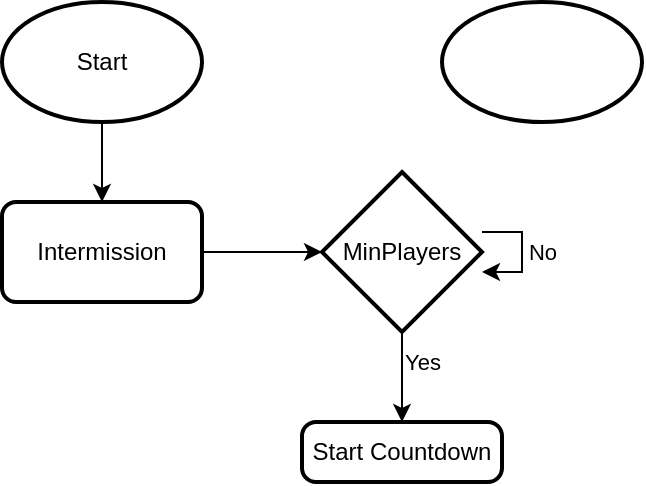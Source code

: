 <mxfile version="24.3.0" type="github">
  <diagram name="Strona-1" id="jlNhDV8Rwpr0uxGnopEM">
    <mxGraphModel dx="882" dy="612" grid="1" gridSize="10" guides="1" tooltips="1" connect="1" arrows="1" fold="1" page="1" pageScale="1" pageWidth="827" pageHeight="1169" math="0" shadow="0">
      <root>
        <mxCell id="0" />
        <mxCell id="1" parent="0" />
        <mxCell id="kG8gMviqTRcCaTFL-ExX-7" style="edgeStyle=orthogonalEdgeStyle;rounded=0;orthogonalLoop=1;jettySize=auto;html=1;entryX=0.5;entryY=0;entryDx=0;entryDy=0;" edge="1" parent="1" source="kG8gMviqTRcCaTFL-ExX-2" target="kG8gMviqTRcCaTFL-ExX-5">
          <mxGeometry relative="1" as="geometry" />
        </mxCell>
        <mxCell id="kG8gMviqTRcCaTFL-ExX-2" value="Start" style="strokeWidth=2;html=1;shape=mxgraph.flowchart.start_1;whiteSpace=wrap;" vertex="1" parent="1">
          <mxGeometry x="220" y="80" width="100" height="60" as="geometry" />
        </mxCell>
        <mxCell id="kG8gMviqTRcCaTFL-ExX-17" value="" style="edgeStyle=orthogonalEdgeStyle;rounded=0;orthogonalLoop=1;jettySize=auto;html=1;" edge="1" parent="1" source="kG8gMviqTRcCaTFL-ExX-5" target="kG8gMviqTRcCaTFL-ExX-9">
          <mxGeometry relative="1" as="geometry" />
        </mxCell>
        <mxCell id="kG8gMviqTRcCaTFL-ExX-5" value="Intermission" style="rounded=1;whiteSpace=wrap;html=1;absoluteArcSize=1;arcSize=14;strokeWidth=2;" vertex="1" parent="1">
          <mxGeometry x="220" y="180" width="100" height="50" as="geometry" />
        </mxCell>
        <mxCell id="kG8gMviqTRcCaTFL-ExX-8" value="Start Countdown" style="rounded=1;whiteSpace=wrap;html=1;absoluteArcSize=1;arcSize=14;strokeWidth=2;" vertex="1" parent="1">
          <mxGeometry x="370" y="290" width="100" height="30" as="geometry" />
        </mxCell>
        <mxCell id="kG8gMviqTRcCaTFL-ExX-13" value="" style="edgeStyle=orthogonalEdgeStyle;rounded=0;orthogonalLoop=1;jettySize=auto;html=1;" edge="1" parent="1" source="kG8gMviqTRcCaTFL-ExX-9" target="kG8gMviqTRcCaTFL-ExX-8">
          <mxGeometry relative="1" as="geometry">
            <Array as="points">
              <mxPoint x="420" y="260" />
              <mxPoint x="420" y="260" />
            </Array>
          </mxGeometry>
        </mxCell>
        <mxCell id="kG8gMviqTRcCaTFL-ExX-16" value="Yes" style="edgeLabel;html=1;align=center;verticalAlign=middle;resizable=0;points=[];" vertex="1" connectable="0" parent="kG8gMviqTRcCaTFL-ExX-13">
          <mxGeometry x="0.185" y="4" relative="1" as="geometry">
            <mxPoint x="6" y="-12" as="offset" />
          </mxGeometry>
        </mxCell>
        <mxCell id="kG8gMviqTRcCaTFL-ExX-9" value="MinPlayers" style="strokeWidth=2;html=1;shape=mxgraph.flowchart.decision;whiteSpace=wrap;" vertex="1" parent="1">
          <mxGeometry x="380" y="165" width="80" height="80" as="geometry" />
        </mxCell>
        <mxCell id="kG8gMviqTRcCaTFL-ExX-11" style="edgeStyle=orthogonalEdgeStyle;rounded=0;orthogonalLoop=1;jettySize=auto;html=1;elbow=vertical;" edge="1" parent="1" source="kG8gMviqTRcCaTFL-ExX-9" target="kG8gMviqTRcCaTFL-ExX-9">
          <mxGeometry relative="1" as="geometry">
            <Array as="points">
              <mxPoint x="480" y="200" />
            </Array>
          </mxGeometry>
        </mxCell>
        <mxCell id="kG8gMviqTRcCaTFL-ExX-14" value="No" style="edgeLabel;html=1;align=center;verticalAlign=middle;resizable=0;points=[];" vertex="1" connectable="0" parent="kG8gMviqTRcCaTFL-ExX-11">
          <mxGeometry x="-0.333" y="8" relative="1" as="geometry">
            <mxPoint x="2" y="10" as="offset" />
          </mxGeometry>
        </mxCell>
        <mxCell id="kG8gMviqTRcCaTFL-ExX-18" value="" style="strokeWidth=2;html=1;shape=mxgraph.flowchart.start_1;whiteSpace=wrap;" vertex="1" parent="1">
          <mxGeometry x="440" y="80" width="100" height="60" as="geometry" />
        </mxCell>
      </root>
    </mxGraphModel>
  </diagram>
</mxfile>
